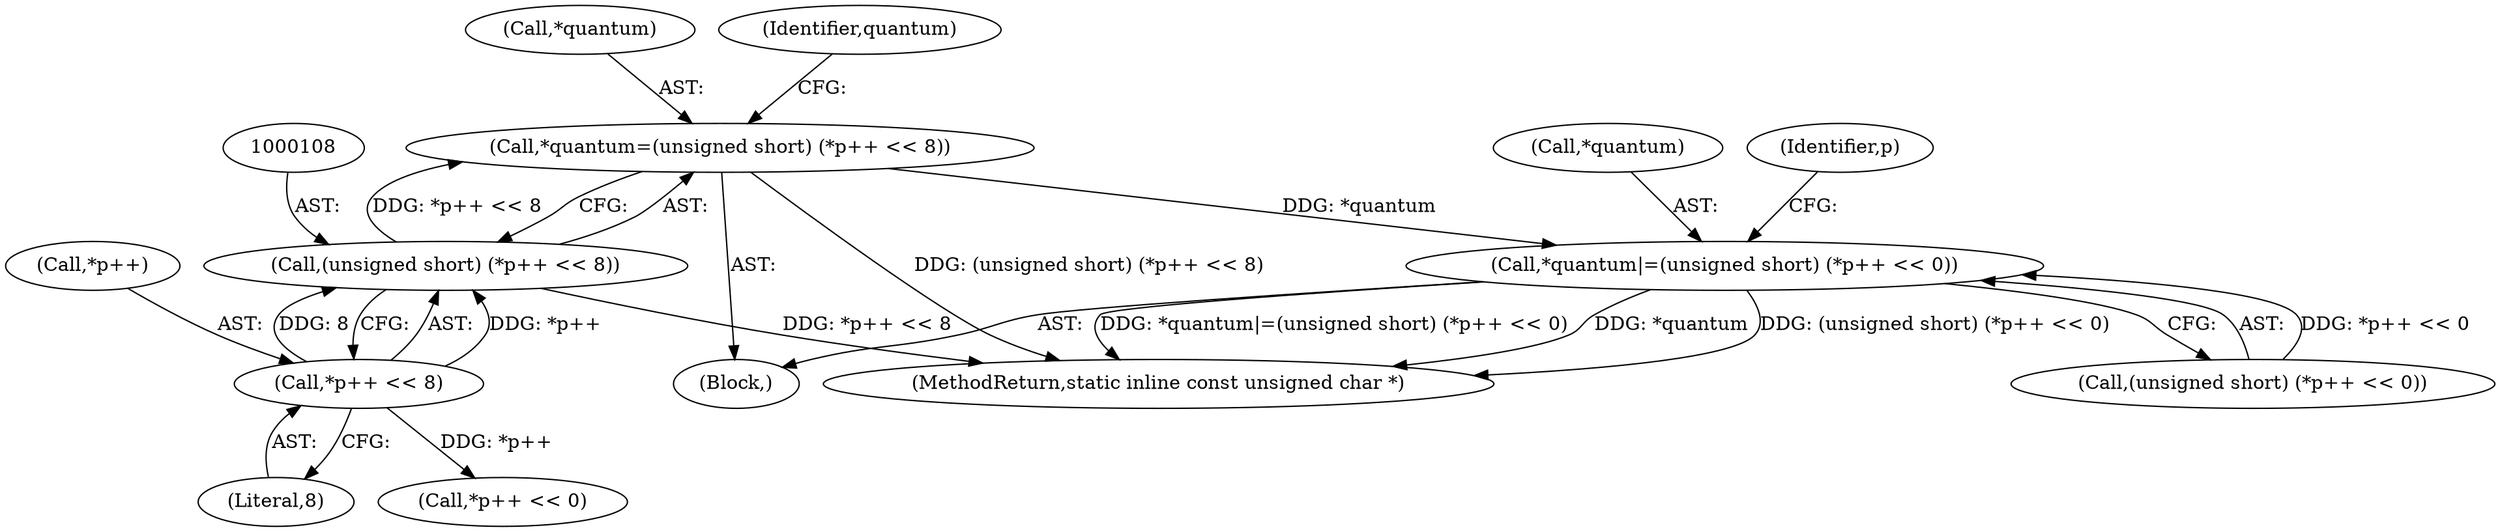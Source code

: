 digraph "1_ImageMagick_d8ab7f046587f2e9f734b687ba7e6e10147c294b_2@pointer" {
"1000104" [label="(Call,*quantum=(unsigned short) (*p++ << 8))"];
"1000107" [label="(Call,(unsigned short) (*p++ << 8))"];
"1000109" [label="(Call,*p++ << 8)"];
"1000114" [label="(Call,*quantum|=(unsigned short) (*p++ << 0))"];
"1000110" [label="(Call,*p++)"];
"1000105" [label="(Call,*quantum)"];
"1000109" [label="(Call,*p++ << 8)"];
"1000104" [label="(Call,*quantum=(unsigned short) (*p++ << 8))"];
"1000125" [label="(Identifier,p)"];
"1000107" [label="(Call,(unsigned short) (*p++ << 8))"];
"1000115" [label="(Call,*quantum)"];
"1000116" [label="(Identifier,quantum)"];
"1000113" [label="(Literal,8)"];
"1000117" [label="(Call,(unsigned short) (*p++ << 0))"];
"1000114" [label="(Call,*quantum|=(unsigned short) (*p++ << 0))"];
"1000119" [label="(Call,*p++ << 0)"];
"1000103" [label="(Block,)"];
"1000126" [label="(MethodReturn,static inline const unsigned char *)"];
"1000104" -> "1000103"  [label="AST: "];
"1000104" -> "1000107"  [label="CFG: "];
"1000105" -> "1000104"  [label="AST: "];
"1000107" -> "1000104"  [label="AST: "];
"1000116" -> "1000104"  [label="CFG: "];
"1000104" -> "1000126"  [label="DDG: (unsigned short) (*p++ << 8)"];
"1000107" -> "1000104"  [label="DDG: *p++ << 8"];
"1000104" -> "1000114"  [label="DDG: *quantum"];
"1000107" -> "1000109"  [label="CFG: "];
"1000108" -> "1000107"  [label="AST: "];
"1000109" -> "1000107"  [label="AST: "];
"1000107" -> "1000126"  [label="DDG: *p++ << 8"];
"1000109" -> "1000107"  [label="DDG: *p++"];
"1000109" -> "1000107"  [label="DDG: 8"];
"1000109" -> "1000113"  [label="CFG: "];
"1000110" -> "1000109"  [label="AST: "];
"1000113" -> "1000109"  [label="AST: "];
"1000109" -> "1000119"  [label="DDG: *p++"];
"1000114" -> "1000103"  [label="AST: "];
"1000114" -> "1000117"  [label="CFG: "];
"1000115" -> "1000114"  [label="AST: "];
"1000117" -> "1000114"  [label="AST: "];
"1000125" -> "1000114"  [label="CFG: "];
"1000114" -> "1000126"  [label="DDG: (unsigned short) (*p++ << 0)"];
"1000114" -> "1000126"  [label="DDG: *quantum|=(unsigned short) (*p++ << 0)"];
"1000114" -> "1000126"  [label="DDG: *quantum"];
"1000117" -> "1000114"  [label="DDG: *p++ << 0"];
}
